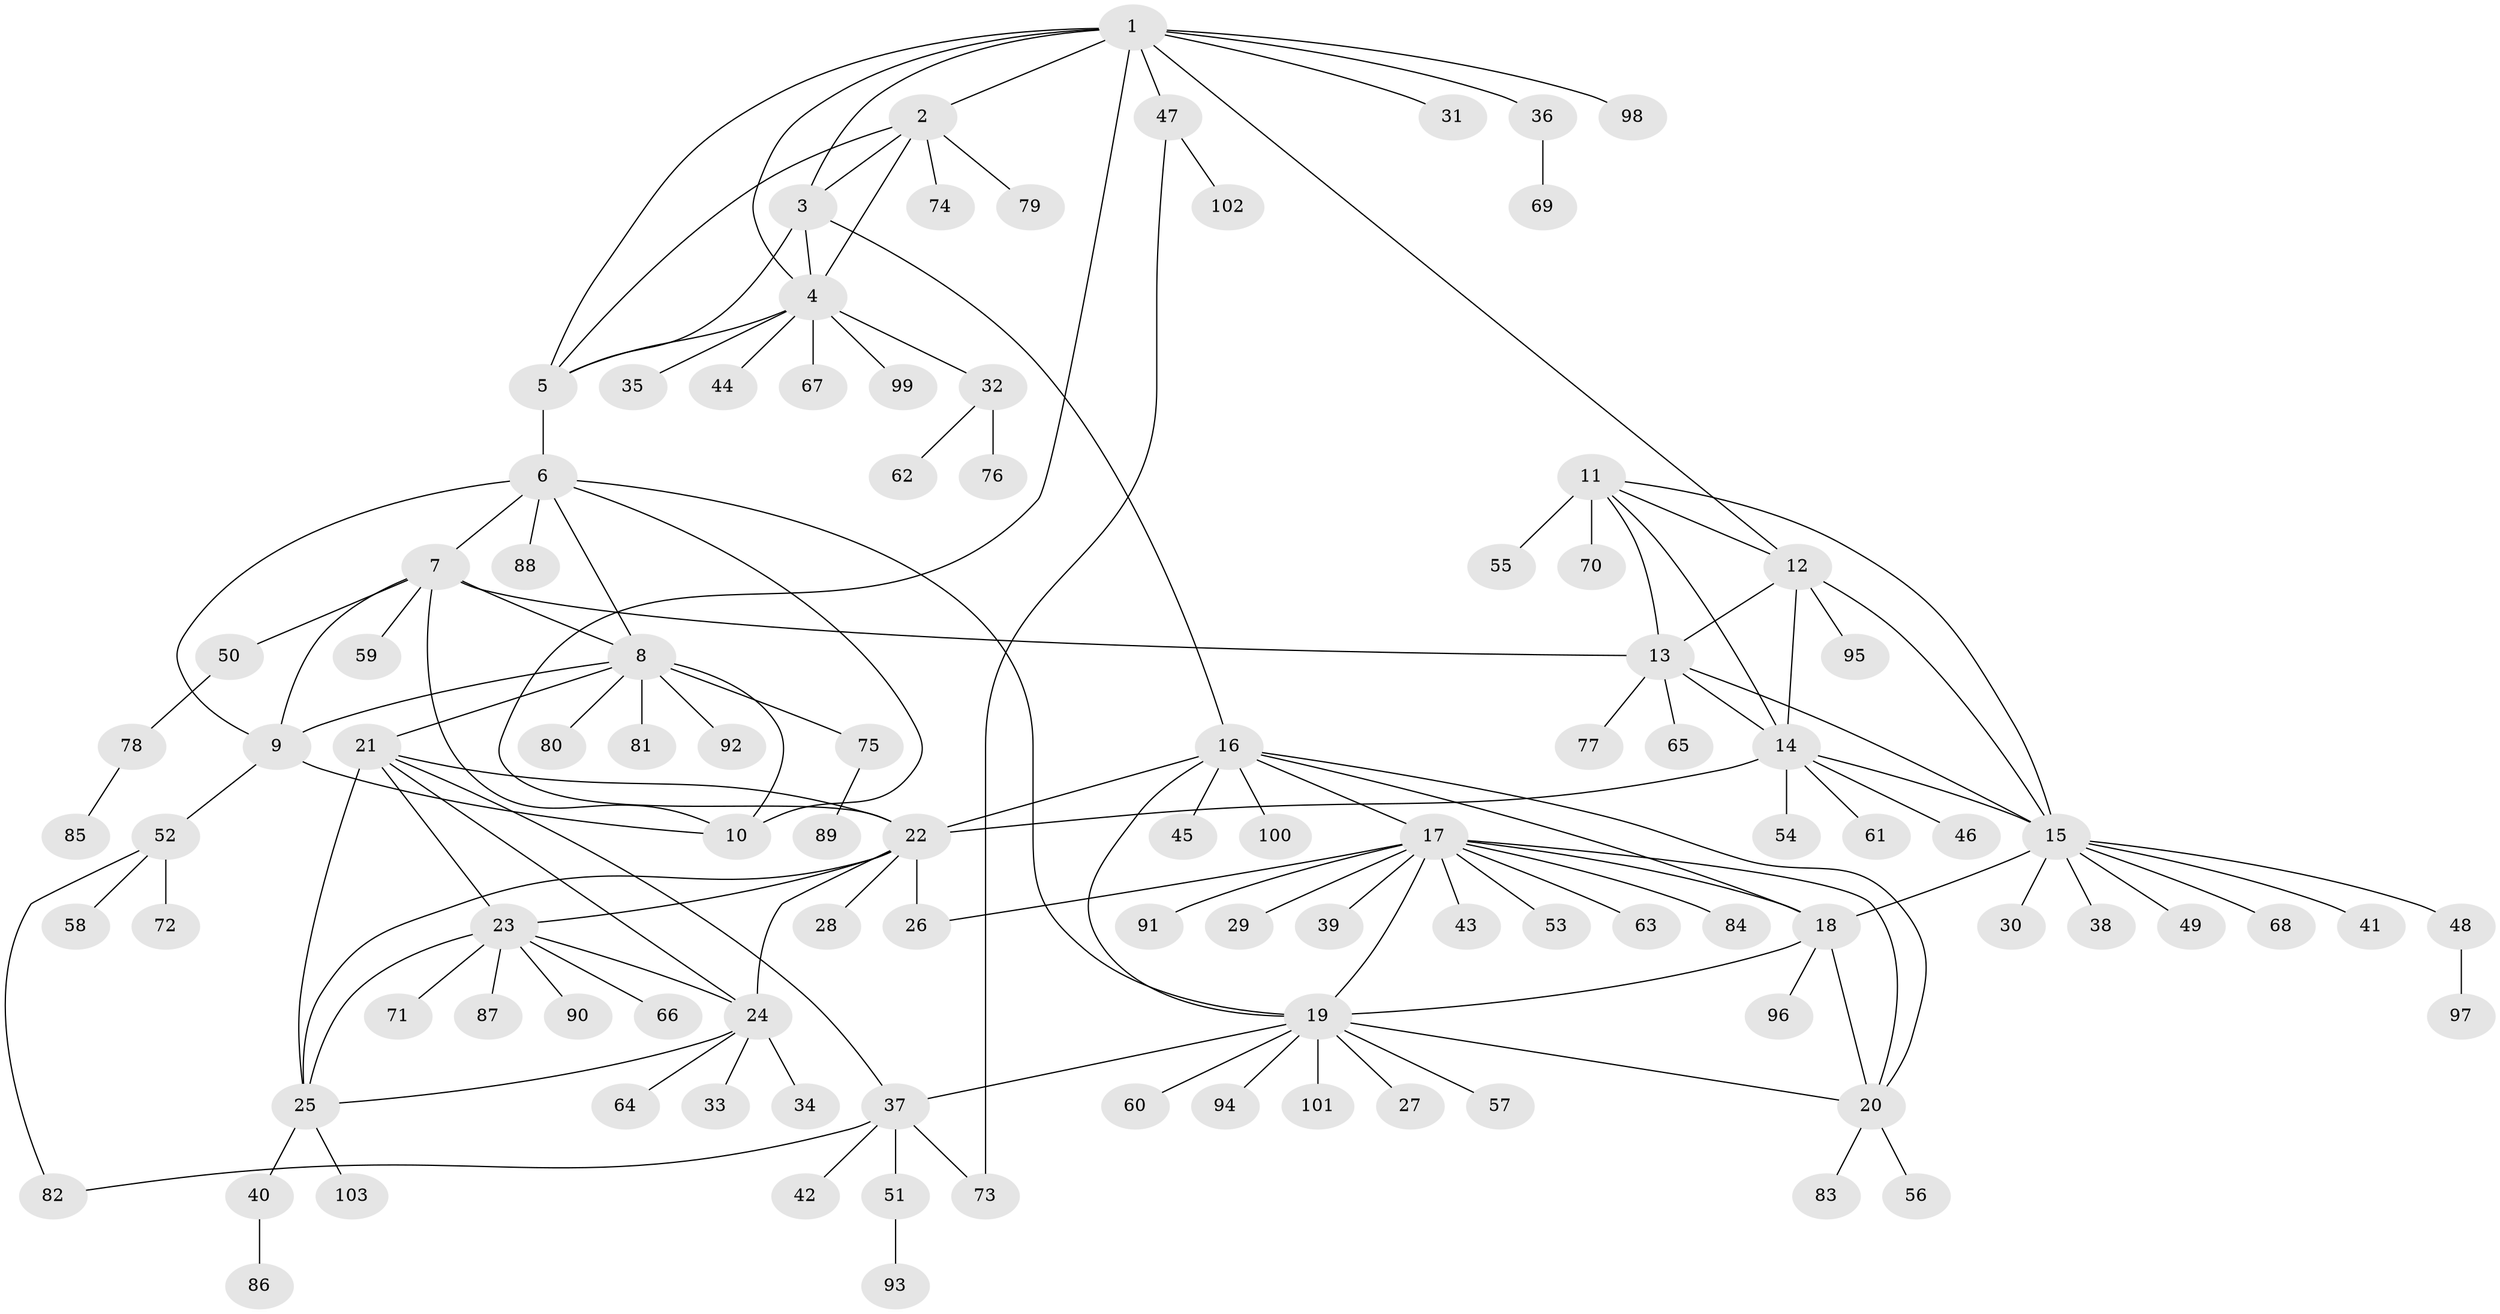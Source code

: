 // coarse degree distribution, {5: 0.1232876712328767, 10: 0.0410958904109589, 7: 0.0684931506849315, 2: 0.0958904109589041, 8: 0.0136986301369863, 1: 0.5753424657534246, 4: 0.0410958904109589, 11: 0.0136986301369863, 6: 0.0136986301369863, 3: 0.0136986301369863}
// Generated by graph-tools (version 1.1) at 2025/37/03/04/25 23:37:38]
// undirected, 103 vertices, 142 edges
graph export_dot {
  node [color=gray90,style=filled];
  1;
  2;
  3;
  4;
  5;
  6;
  7;
  8;
  9;
  10;
  11;
  12;
  13;
  14;
  15;
  16;
  17;
  18;
  19;
  20;
  21;
  22;
  23;
  24;
  25;
  26;
  27;
  28;
  29;
  30;
  31;
  32;
  33;
  34;
  35;
  36;
  37;
  38;
  39;
  40;
  41;
  42;
  43;
  44;
  45;
  46;
  47;
  48;
  49;
  50;
  51;
  52;
  53;
  54;
  55;
  56;
  57;
  58;
  59;
  60;
  61;
  62;
  63;
  64;
  65;
  66;
  67;
  68;
  69;
  70;
  71;
  72;
  73;
  74;
  75;
  76;
  77;
  78;
  79;
  80;
  81;
  82;
  83;
  84;
  85;
  86;
  87;
  88;
  89;
  90;
  91;
  92;
  93;
  94;
  95;
  96;
  97;
  98;
  99;
  100;
  101;
  102;
  103;
  1 -- 2;
  1 -- 3;
  1 -- 4;
  1 -- 5;
  1 -- 12;
  1 -- 22;
  1 -- 31;
  1 -- 36;
  1 -- 47;
  1 -- 98;
  2 -- 3;
  2 -- 4;
  2 -- 5;
  2 -- 74;
  2 -- 79;
  3 -- 4;
  3 -- 5;
  3 -- 16;
  4 -- 5;
  4 -- 32;
  4 -- 35;
  4 -- 44;
  4 -- 67;
  4 -- 99;
  5 -- 6;
  6 -- 7;
  6 -- 8;
  6 -- 9;
  6 -- 10;
  6 -- 19;
  6 -- 88;
  7 -- 8;
  7 -- 9;
  7 -- 10;
  7 -- 13;
  7 -- 50;
  7 -- 59;
  8 -- 9;
  8 -- 10;
  8 -- 21;
  8 -- 75;
  8 -- 80;
  8 -- 81;
  8 -- 92;
  9 -- 10;
  9 -- 52;
  11 -- 12;
  11 -- 13;
  11 -- 14;
  11 -- 15;
  11 -- 55;
  11 -- 70;
  12 -- 13;
  12 -- 14;
  12 -- 15;
  12 -- 95;
  13 -- 14;
  13 -- 15;
  13 -- 65;
  13 -- 77;
  14 -- 15;
  14 -- 22;
  14 -- 46;
  14 -- 54;
  14 -- 61;
  15 -- 18;
  15 -- 30;
  15 -- 38;
  15 -- 41;
  15 -- 48;
  15 -- 49;
  15 -- 68;
  16 -- 17;
  16 -- 18;
  16 -- 19;
  16 -- 20;
  16 -- 22;
  16 -- 45;
  16 -- 100;
  17 -- 18;
  17 -- 19;
  17 -- 20;
  17 -- 26;
  17 -- 29;
  17 -- 39;
  17 -- 43;
  17 -- 53;
  17 -- 63;
  17 -- 84;
  17 -- 91;
  18 -- 19;
  18 -- 20;
  18 -- 96;
  19 -- 20;
  19 -- 27;
  19 -- 37;
  19 -- 57;
  19 -- 60;
  19 -- 94;
  19 -- 101;
  20 -- 56;
  20 -- 83;
  21 -- 22;
  21 -- 23;
  21 -- 24;
  21 -- 25;
  21 -- 37;
  22 -- 23;
  22 -- 24;
  22 -- 25;
  22 -- 26;
  22 -- 28;
  23 -- 24;
  23 -- 25;
  23 -- 66;
  23 -- 71;
  23 -- 87;
  23 -- 90;
  24 -- 25;
  24 -- 33;
  24 -- 34;
  24 -- 64;
  25 -- 40;
  25 -- 103;
  32 -- 62;
  32 -- 76;
  36 -- 69;
  37 -- 42;
  37 -- 51;
  37 -- 73;
  37 -- 82;
  40 -- 86;
  47 -- 73;
  47 -- 102;
  48 -- 97;
  50 -- 78;
  51 -- 93;
  52 -- 58;
  52 -- 72;
  52 -- 82;
  75 -- 89;
  78 -- 85;
}
